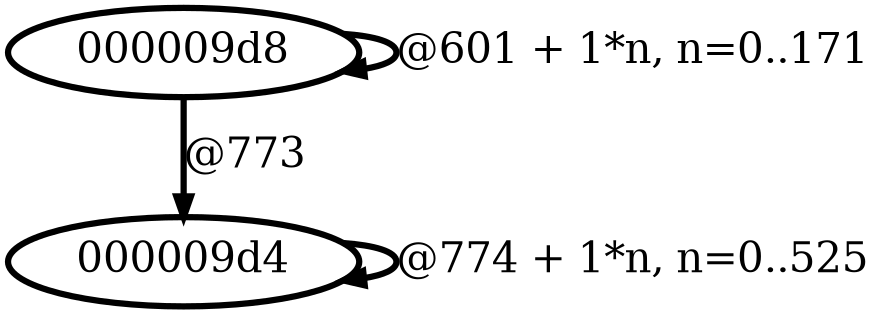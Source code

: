 digraph G {
        node [style=rounded, penwidth=3, fontsize=20, shape=oval];
        "000009d8" -> "000009d8" [label="@601 + 1*n, n=0..171", color=black,arrowsize=1,style=bold,penwidth=3,fontsize=20];
"000009d8" -> "000009d4" [label="@773", color=black,arrowsize=1,style=bold,penwidth=3,fontsize=20];
"000009d4" -> "000009d4" [label="@774 + 1*n, n=0..525", color=black,arrowsize=1,style=bold,penwidth=3,fontsize=20];
}
